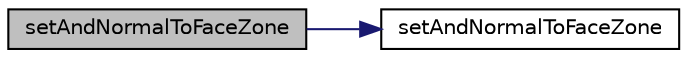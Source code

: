 digraph "setAndNormalToFaceZone"
{
  bgcolor="transparent";
  edge [fontname="Helvetica",fontsize="10",labelfontname="Helvetica",labelfontsize="10"];
  node [fontname="Helvetica",fontsize="10",shape=record];
  rankdir="LR";
  Node3 [label="setAndNormalToFaceZone",height=0.2,width=0.4,color="black", fillcolor="grey75", style="filled", fontcolor="black"];
  Node3 -> Node4 [color="midnightblue",fontsize="10",style="solid",fontname="Helvetica"];
  Node4 [label="setAndNormalToFaceZone",height=0.2,width=0.4,color="black",URL="$a26525.html#a7161ad3ce8a37acf8fb336a554ada163",tooltip="Construct from components. "];
}
